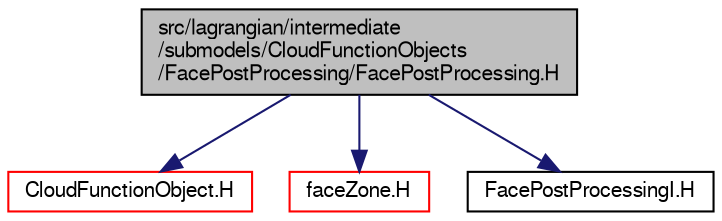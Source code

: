 digraph "src/lagrangian/intermediate/submodels/CloudFunctionObjects/FacePostProcessing/FacePostProcessing.H"
{
  bgcolor="transparent";
  edge [fontname="FreeSans",fontsize="10",labelfontname="FreeSans",labelfontsize="10"];
  node [fontname="FreeSans",fontsize="10",shape=record];
  Node0 [label="src/lagrangian/intermediate\l/submodels/CloudFunctionObjects\l/FacePostProcessing/FacePostProcessing.H",height=0.2,width=0.4,color="black", fillcolor="grey75", style="filled", fontcolor="black"];
  Node0 -> Node1 [color="midnightblue",fontsize="10",style="solid",fontname="FreeSans"];
  Node1 [label="CloudFunctionObject.H",height=0.2,width=0.4,color="red",URL="$a05540.html"];
  Node0 -> Node88 [color="midnightblue",fontsize="10",style="solid",fontname="FreeSans"];
  Node88 [label="faceZone.H",height=0.2,width=0.4,color="red",URL="$a11789.html"];
  Node0 -> Node177 [color="midnightblue",fontsize="10",style="solid",fontname="FreeSans"];
  Node177 [label="FacePostProcessingI.H",height=0.2,width=0.4,color="black",URL="$a05561.html"];
}
